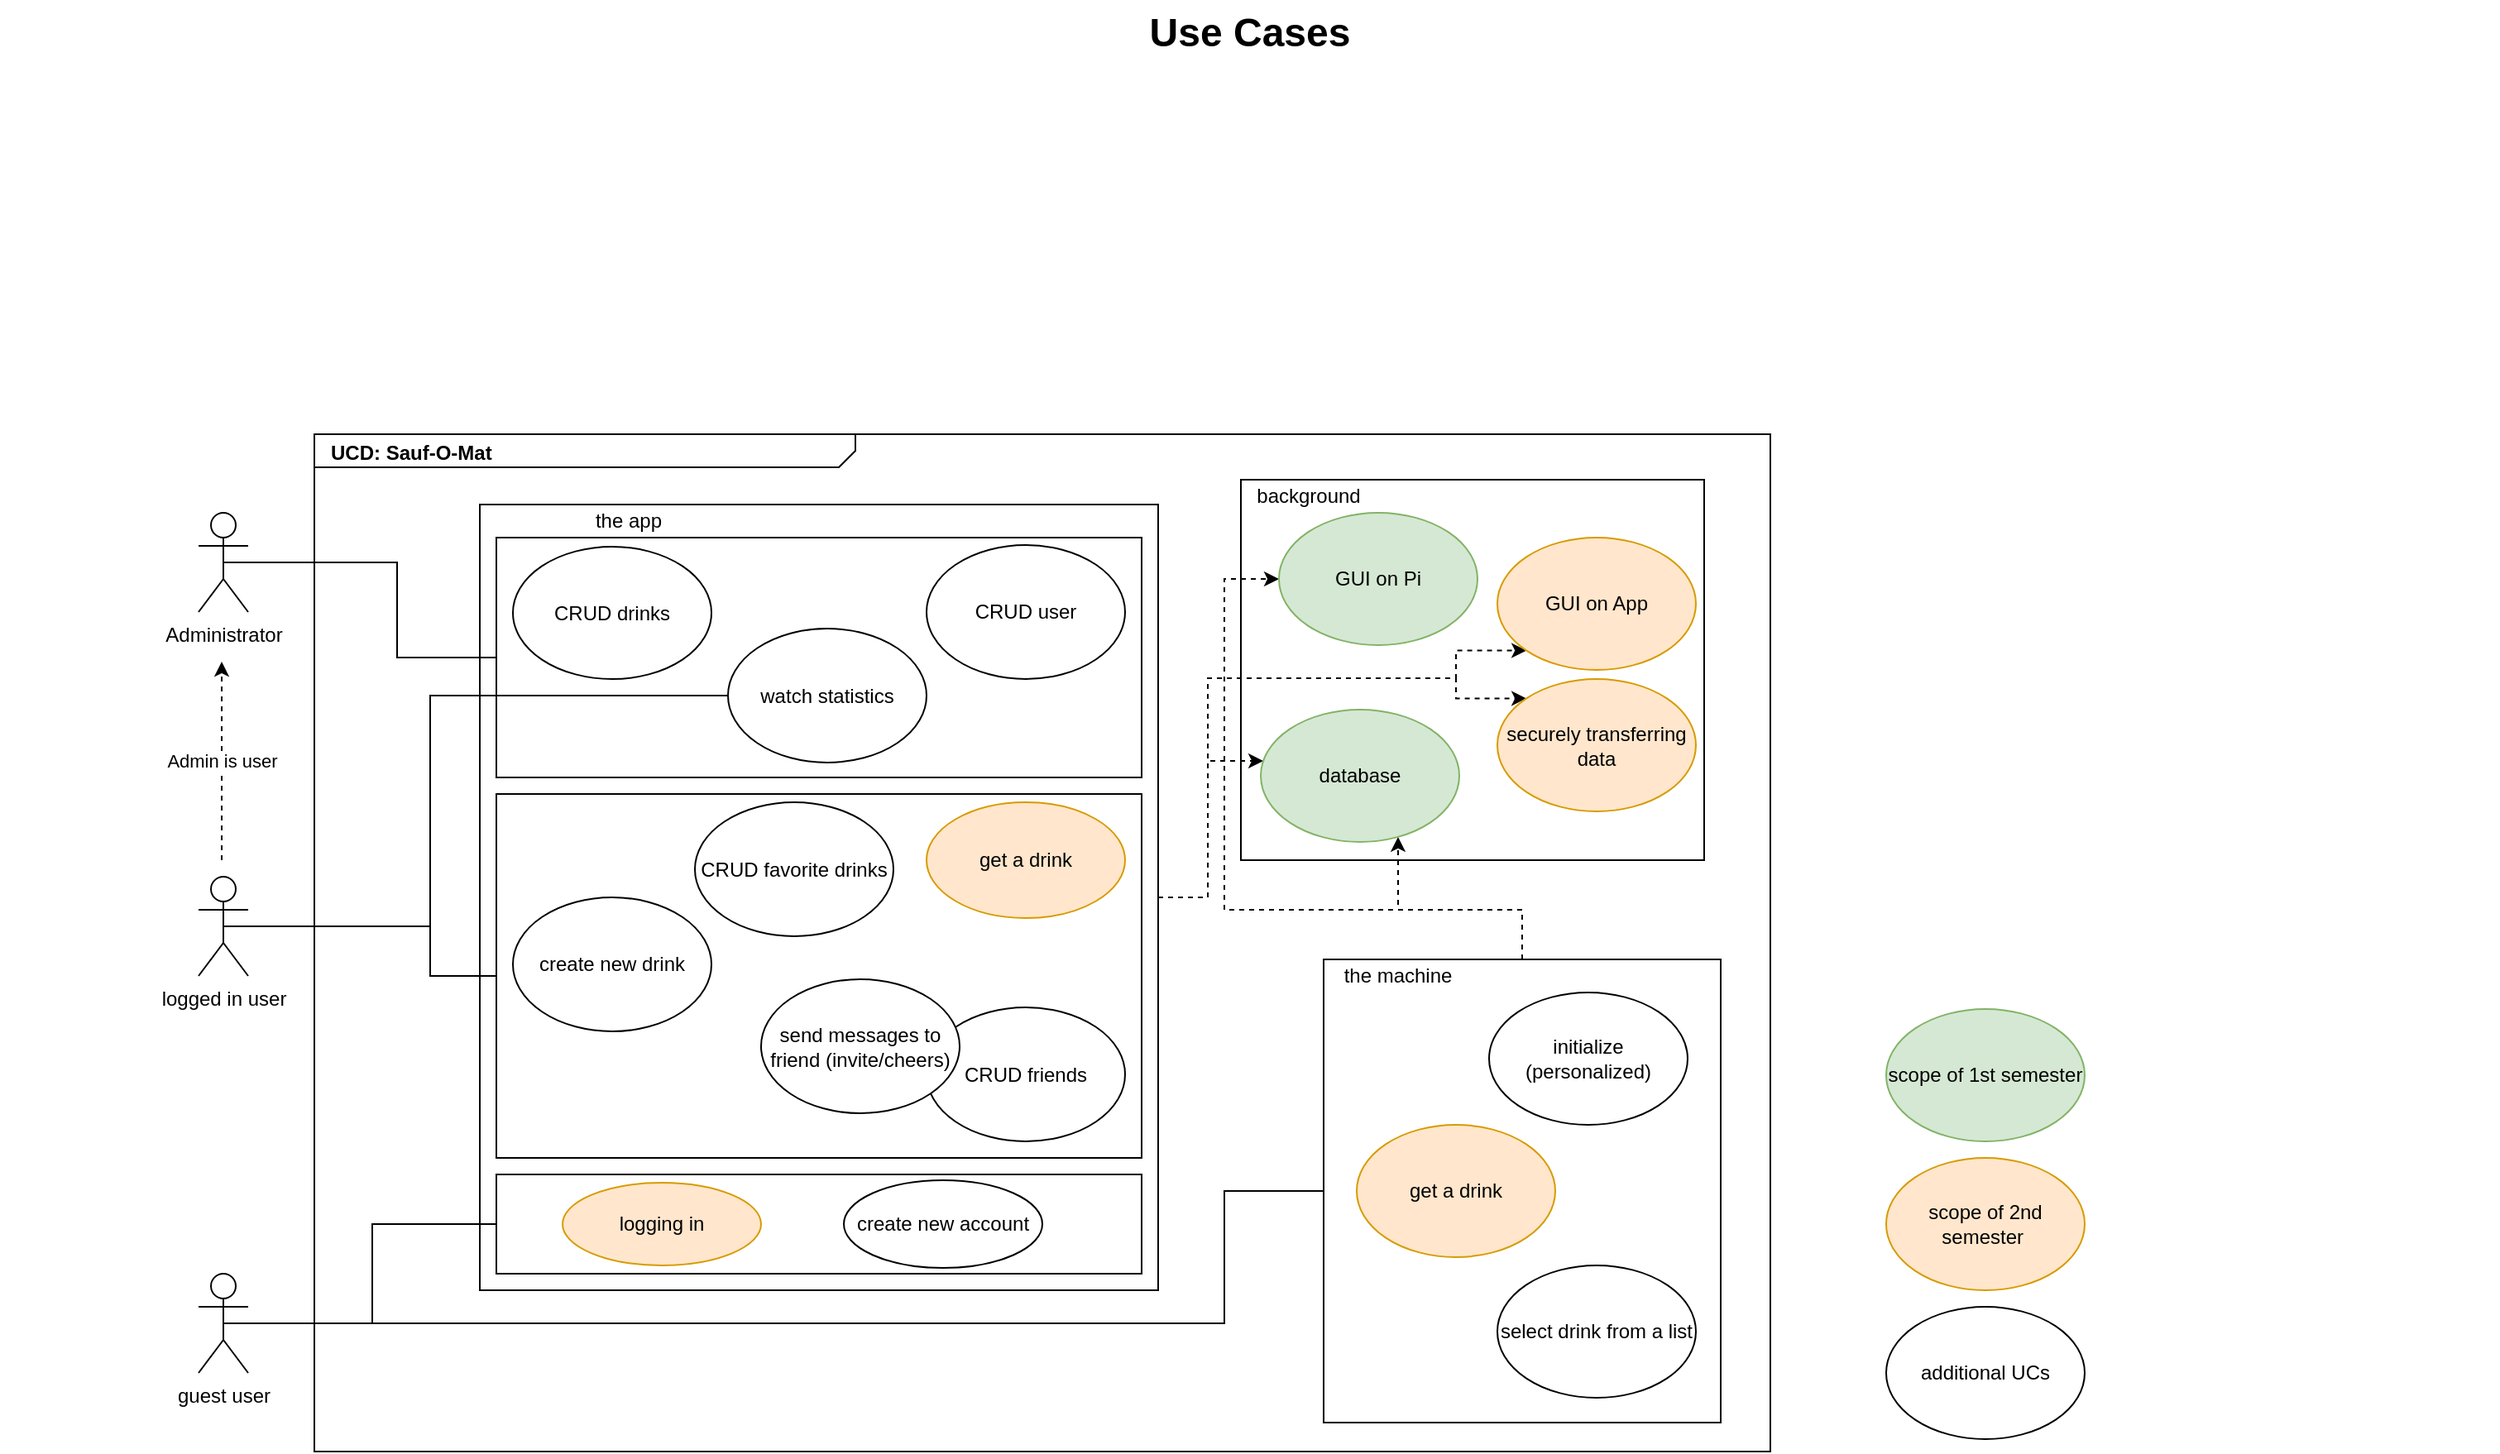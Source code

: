 <mxfile version="13.0.2" type="github"><diagram name="Page-1" id="929967ad-93f9-6ef4-fab6-5d389245f69c"><mxGraphModel dx="1627" dy="1222" grid="1" gridSize="10" guides="1" tooltips="1" connect="1" arrows="1" fold="1" page="1" pageScale="1.5" pageWidth="1169" pageHeight="826" background="none" math="0" shadow="0"><root><mxCell id="0" style=";html=1;"/><mxCell id="1" style=";html=1;" parent="0"/><mxCell id="WrZDRcxW5mvsvKTFPsFO-1" value="" style="rounded=0;whiteSpace=wrap;html=1;" parent="1" vertex="1"><mxGeometry x="870" y="330" width="280" height="230" as="geometry"/></mxCell><mxCell id="1672d66443f91eb5-1" value="&lt;p style=&quot;margin: 0px ; margin-top: 4px ; margin-left: 10px ; text-align: left&quot;&gt;&lt;b&gt;UCD: Sauf-O-Mat&lt;/b&gt;&lt;/p&gt;" style="html=1;strokeWidth=1;shape=mxgraph.sysml.package;html=1;overflow=fill;whiteSpace=wrap;fillColor=none;gradientColor=none;fontSize=12;align=center;labelX=327.64;" parent="1" vertex="1"><mxGeometry x="310" y="302.5" width="880" height="615" as="geometry"/></mxCell><mxCell id="jHibkOjHy9GFrKHYjJ3p-6" style="edgeStyle=orthogonalEdgeStyle;rounded=0;orthogonalLoop=1;jettySize=auto;html=1;dashed=1;" parent="1" source="ksq6a7_M7tp1EPleH8gU-3" target="jHibkOjHy9GFrKHYjJ3p-1" edge="1"><mxGeometry relative="1" as="geometry"><Array as="points"><mxPoint x="850" y="583"/><mxPoint x="850" y="500"/></Array></mxGeometry></mxCell><mxCell id="jHibkOjHy9GFrKHYjJ3p-7" style="edgeStyle=orthogonalEdgeStyle;rounded=0;orthogonalLoop=1;jettySize=auto;html=1;dashed=1;entryX=0;entryY=1;entryDx=0;entryDy=0;" parent="1" source="ksq6a7_M7tp1EPleH8gU-3" target="jHibkOjHy9GFrKHYjJ3p-2" edge="1"><mxGeometry relative="1" as="geometry"><Array as="points"><mxPoint x="850" y="583"/><mxPoint x="850" y="450"/><mxPoint x="1000" y="450"/><mxPoint x="1000" y="433"/></Array></mxGeometry></mxCell><mxCell id="NLYthEx4asTAi7h6bmcH-3" style="edgeStyle=orthogonalEdgeStyle;rounded=0;orthogonalLoop=1;jettySize=auto;html=1;exitX=1;exitY=0.5;exitDx=0;exitDy=0;entryX=0;entryY=0;entryDx=0;entryDy=0;dashed=1;" edge="1" parent="1" source="ksq6a7_M7tp1EPleH8gU-3" target="NLYthEx4asTAi7h6bmcH-1"><mxGeometry relative="1" as="geometry"><Array as="points"><mxPoint x="850" y="583"/><mxPoint x="850" y="450"/><mxPoint x="1000" y="450"/><mxPoint x="1000" y="462"/></Array></mxGeometry></mxCell><mxCell id="ksq6a7_M7tp1EPleH8gU-3" value="" style="rounded=0;whiteSpace=wrap;html=1;" parent="1" vertex="1"><mxGeometry x="410" y="345" width="410" height="475" as="geometry"/></mxCell><mxCell id="jHibkOjHy9GFrKHYjJ3p-8" style="edgeStyle=orthogonalEdgeStyle;rounded=0;orthogonalLoop=1;jettySize=auto;html=1;dashed=1;" parent="1" source="ksq6a7_M7tp1EPleH8gU-1" target="jHibkOjHy9GFrKHYjJ3p-1" edge="1"><mxGeometry relative="1" as="geometry"><Array as="points"><mxPoint x="1040" y="590"/><mxPoint x="965" y="590"/></Array></mxGeometry></mxCell><mxCell id="jHibkOjHy9GFrKHYjJ3p-9" style="edgeStyle=orthogonalEdgeStyle;rounded=0;orthogonalLoop=1;jettySize=auto;html=1;dashed=1;" parent="1" source="ksq6a7_M7tp1EPleH8gU-1" target="WrZDRcxW5mvsvKTFPsFO-3" edge="1"><mxGeometry relative="1" as="geometry"><Array as="points"><mxPoint x="1040" y="590"/><mxPoint x="860" y="590"/><mxPoint x="860" y="390"/></Array></mxGeometry></mxCell><mxCell id="ksq6a7_M7tp1EPleH8gU-1" value="&lt;p style=&quot;line-height: 120%&quot;&gt;&lt;br&gt;&lt;/p&gt;" style="rounded=0;whiteSpace=wrap;html=1;align=left;" parent="1" vertex="1"><mxGeometry x="920" y="620" width="240" height="280" as="geometry"/></mxCell><mxCell id="1672d66443f91eb5-23" value="Use Cases" style="text;strokeColor=none;fillColor=none;html=1;fontSize=24;fontStyle=1;verticalAlign=middle;align=center;" parent="1" vertex="1"><mxGeometry x="120" y="40" width="1510" height="40" as="geometry"/></mxCell><mxCell id="UdisgInQgk-2wzywwEUG-1" value="logged in user" style="shape=umlActor;verticalLabelPosition=bottom;labelBackgroundColor=#ffffff;verticalAlign=top;html=1;outlineConnect=0;" parent="1" vertex="1"><mxGeometry x="240" y="570" width="30" height="60" as="geometry"/></mxCell><mxCell id="ksq6a7_M7tp1EPleH8gU-9" style="edgeStyle=orthogonalEdgeStyle;rounded=0;orthogonalLoop=1;jettySize=auto;html=1;endArrow=none;endFill=0;exitX=0.5;exitY=0.5;exitDx=0;exitDy=0;exitPerimeter=0;" parent="1" source="UdisgInQgk-2wzywwEUG-2" target="ksq6a7_M7tp1EPleH8gU-1" edge="1"><mxGeometry relative="1" as="geometry"><mxPoint x="270" y="850" as="sourcePoint"/><Array as="points"><mxPoint x="860" y="840"/><mxPoint x="860" y="760"/></Array></mxGeometry></mxCell><mxCell id="UdisgInQgk-2wzywwEUG-2" value="guest user" style="shape=umlActor;verticalLabelPosition=bottom;labelBackgroundColor=#ffffff;verticalAlign=top;html=1;outlineConnect=0;" parent="1" vertex="1"><mxGeometry x="240" y="810" width="30" height="60" as="geometry"/></mxCell><mxCell id="UdisgInQgk-2wzywwEUG-3" value="Administrator" style="shape=umlActor;verticalLabelPosition=bottom;labelBackgroundColor=#ffffff;verticalAlign=top;html=1;outlineConnect=0;" parent="1" vertex="1"><mxGeometry x="240" y="350" width="30" height="60" as="geometry"/></mxCell><mxCell id="ATY-g-Nzfzt56TwZ5olm-3" value="get a drink" style="ellipse;whiteSpace=wrap;html=1;fillColor=#ffe6cc;strokeColor=#d79b00;" parent="1" vertex="1"><mxGeometry x="940" y="720" width="120" height="80" as="geometry"/></mxCell><mxCell id="ATY-g-Nzfzt56TwZ5olm-8" value="select drink from a list" style="ellipse;whiteSpace=wrap;html=1;" parent="1" vertex="1"><mxGeometry x="1025" y="805" width="120" height="80" as="geometry"/></mxCell><mxCell id="ksq6a7_M7tp1EPleH8gU-2" value="the machine" style="text;html=1;strokeColor=none;fillColor=none;align=center;verticalAlign=middle;whiteSpace=wrap;rounded=0;" parent="1" vertex="1"><mxGeometry x="920" y="620" width="90" height="20" as="geometry"/></mxCell><mxCell id="ksq6a7_M7tp1EPleH8gU-4" value="the app" style="text;html=1;strokeColor=none;fillColor=none;align=center;verticalAlign=middle;whiteSpace=wrap;rounded=0;" parent="1" vertex="1"><mxGeometry x="460" y="345" width="80" height="20" as="geometry"/></mxCell><mxCell id="ksq6a7_M7tp1EPleH8gU-8" value="initialize (personalized)" style="ellipse;whiteSpace=wrap;html=1;" parent="1" vertex="1"><mxGeometry x="1020" y="640" width="120" height="80" as="geometry"/></mxCell><mxCell id="7F89QZxxg0Vbois1I_Bk-5" value="Admin is user" style="endArrow=classic;dashed=1;html=1;endFill=1;" parent="1" edge="1"><mxGeometry width="50" height="50" relative="1" as="geometry"><mxPoint x="254" y="560" as="sourcePoint"/><mxPoint x="254" y="440" as="targetPoint"/></mxGeometry></mxCell><mxCell id="7F89QZxxg0Vbois1I_Bk-9" value="additional UCs" style="ellipse;whiteSpace=wrap;html=1;" parent="1" vertex="1"><mxGeometry x="1260" y="830" width="120" height="80" as="geometry"/></mxCell><mxCell id="z0dg7Er8j7Dj6URBfMnL-1" value="" style="rounded=0;whiteSpace=wrap;html=1;" parent="1" vertex="1"><mxGeometry x="420" y="365" width="390" height="145" as="geometry"/></mxCell><mxCell id="ATY-g-Nzfzt56TwZ5olm-13" value="CRUD drinks" style="ellipse;whiteSpace=wrap;html=1;" parent="1" vertex="1"><mxGeometry x="430" y="370.5" width="120" height="80" as="geometry"/></mxCell><mxCell id="7F89QZxxg0Vbois1I_Bk-1" style="edgeStyle=orthogonalEdgeStyle;rounded=0;orthogonalLoop=1;jettySize=auto;html=1;exitX=0.5;exitY=0.5;exitDx=0;exitDy=0;exitPerimeter=0;entryX=0;entryY=0.5;entryDx=0;entryDy=0;endArrow=none;endFill=0;" parent="1" source="UdisgInQgk-2wzywwEUG-1" target="ATY-g-Nzfzt56TwZ5olm-2" edge="1"><mxGeometry relative="1" as="geometry"><Array as="points"><mxPoint x="380" y="600"/><mxPoint x="380" y="460"/></Array></mxGeometry></mxCell><mxCell id="7F89QZxxg0Vbois1I_Bk-3" style="edgeStyle=orthogonalEdgeStyle;rounded=0;orthogonalLoop=1;jettySize=auto;html=1;exitX=0.5;exitY=0.5;exitDx=0;exitDy=0;exitPerimeter=0;entryX=0;entryY=0.5;entryDx=0;entryDy=0;endArrow=none;endFill=0;" parent="1" source="UdisgInQgk-2wzywwEUG-3" target="z0dg7Er8j7Dj6URBfMnL-1" edge="1"><mxGeometry relative="1" as="geometry"><Array as="points"><mxPoint x="360" y="380"/><mxPoint x="360" y="438"/></Array></mxGeometry></mxCell><mxCell id="ATY-g-Nzfzt56TwZ5olm-2" value="watch statistics" style="ellipse;whiteSpace=wrap;html=1;" parent="1" vertex="1"><mxGeometry x="560" y="420" width="120" height="81" as="geometry"/></mxCell><mxCell id="ATY-g-Nzfzt56TwZ5olm-12" value="CRUD user" style="ellipse;whiteSpace=wrap;html=1;" parent="1" vertex="1"><mxGeometry x="680" y="369.5" width="120" height="81" as="geometry"/></mxCell><mxCell id="z0dg7Er8j7Dj6URBfMnL-2" value="" style="rounded=0;whiteSpace=wrap;html=1;" parent="1" vertex="1"><mxGeometry x="420" y="520" width="390" height="220" as="geometry"/></mxCell><mxCell id="z0dg7Er8j7Dj6URBfMnL-3" value="" style="rounded=0;whiteSpace=wrap;html=1;" parent="1" vertex="1"><mxGeometry x="420" y="750" width="390" height="60" as="geometry"/></mxCell><mxCell id="ksq6a7_M7tp1EPleH8gU-12" style="edgeStyle=orthogonalEdgeStyle;rounded=0;orthogonalLoop=1;jettySize=auto;html=1;exitX=0.5;exitY=0.5;exitDx=0;exitDy=0;exitPerimeter=0;endArrow=none;endFill=0;entryX=0;entryY=0.5;entryDx=0;entryDy=0;" parent="1" source="UdisgInQgk-2wzywwEUG-1" target="z0dg7Er8j7Dj6URBfMnL-2" edge="1"><mxGeometry relative="1" as="geometry"><Array as="points"><mxPoint x="380" y="600"/><mxPoint x="380" y="630"/></Array></mxGeometry></mxCell><mxCell id="7F89QZxxg0Vbois1I_Bk-7" style="edgeStyle=orthogonalEdgeStyle;rounded=0;orthogonalLoop=1;jettySize=auto;html=1;exitX=0.5;exitY=0.5;exitDx=0;exitDy=0;exitPerimeter=0;entryX=0;entryY=0.5;entryDx=0;entryDy=0;endArrow=none;endFill=0;" parent="1" source="UdisgInQgk-2wzywwEUG-2" target="z0dg7Er8j7Dj6URBfMnL-3" edge="1"><mxGeometry relative="1" as="geometry"/></mxCell><mxCell id="UdisgInQgk-2wzywwEUG-8" value="logging in" style="ellipse;whiteSpace=wrap;html=1;fillColor=#ffe6cc;strokeColor=#d79b00;" parent="1" vertex="1"><mxGeometry x="460" y="755" width="120" height="50" as="geometry"/></mxCell><mxCell id="ATY-g-Nzfzt56TwZ5olm-1" value="create new drink" style="ellipse;whiteSpace=wrap;html=1;" parent="1" vertex="1"><mxGeometry x="430" y="582.5" width="120" height="81" as="geometry"/></mxCell><mxCell id="ATY-g-Nzfzt56TwZ5olm-4" value="CRUD favorite drinks" style="ellipse;whiteSpace=wrap;html=1;" parent="1" vertex="1"><mxGeometry x="540" y="525" width="120" height="81" as="geometry"/></mxCell><mxCell id="ATY-g-Nzfzt56TwZ5olm-5" value="CRUD friends" style="ellipse;whiteSpace=wrap;html=1;" parent="1" vertex="1"><mxGeometry x="680" y="649" width="120" height="81" as="geometry"/></mxCell><mxCell id="ATY-g-Nzfzt56TwZ5olm-7" value="send messages to friend (invite/cheers)" style="ellipse;whiteSpace=wrap;html=1;" parent="1" vertex="1"><mxGeometry x="580" y="632" width="120" height="81" as="geometry"/></mxCell><mxCell id="7F89QZxxg0Vbois1I_Bk-6" value="create new account" style="ellipse;whiteSpace=wrap;html=1;" parent="1" vertex="1"><mxGeometry x="630" y="753.5" width="120" height="53" as="geometry"/></mxCell><mxCell id="7F89QZxxg0Vbois1I_Bk-10" value="get a drink" style="ellipse;whiteSpace=wrap;html=1;fillColor=#ffe6cc;strokeColor=#d79b00;" parent="1" vertex="1"><mxGeometry x="680" y="525" width="120" height="70" as="geometry"/></mxCell><mxCell id="WrZDRcxW5mvsvKTFPsFO-2" value="background" style="text;html=1;strokeColor=none;fillColor=none;align=center;verticalAlign=middle;whiteSpace=wrap;rounded=0;" parent="1" vertex="1"><mxGeometry x="872" y="330" width="78" height="20" as="geometry"/></mxCell><mxCell id="WrZDRcxW5mvsvKTFPsFO-3" value="GUI on Pi" style="ellipse;whiteSpace=wrap;html=1;fillColor=#d5e8d4;strokeColor=#82b366;" parent="1" vertex="1"><mxGeometry x="893" y="350" width="120" height="80" as="geometry"/></mxCell><mxCell id="jHibkOjHy9GFrKHYjJ3p-1" value="database" style="ellipse;whiteSpace=wrap;html=1;fillColor=#d5e8d4;strokeColor=#82b366;" parent="1" vertex="1"><mxGeometry x="882" y="469" width="120" height="80" as="geometry"/></mxCell><mxCell id="jHibkOjHy9GFrKHYjJ3p-2" value="GUI on App" style="ellipse;whiteSpace=wrap;html=1;fillColor=#ffe6cc;strokeColor=#d79b00;" parent="1" vertex="1"><mxGeometry x="1025" y="365" width="120" height="80" as="geometry"/></mxCell><mxCell id="jHibkOjHy9GFrKHYjJ3p-3" value="scope of 2nd semester&amp;nbsp;" style="ellipse;whiteSpace=wrap;html=1;fillColor=#ffe6cc;strokeColor=#d79b00;" parent="1" vertex="1"><mxGeometry x="1260" y="740" width="120" height="80" as="geometry"/></mxCell><mxCell id="jHibkOjHy9GFrKHYjJ3p-4" value="scope of 1st semester" style="ellipse;whiteSpace=wrap;html=1;fillColor=#d5e8d4;strokeColor=#82b366;" parent="1" vertex="1"><mxGeometry x="1260" y="650" width="120" height="80" as="geometry"/></mxCell><mxCell id="NLYthEx4asTAi7h6bmcH-1" value="securely transferring data" style="ellipse;whiteSpace=wrap;html=1;fillColor=#ffe6cc;strokeColor=#d79b00;" vertex="1" parent="1"><mxGeometry x="1025" y="450.5" width="120" height="80" as="geometry"/></mxCell></root></mxGraphModel></diagram></mxfile>